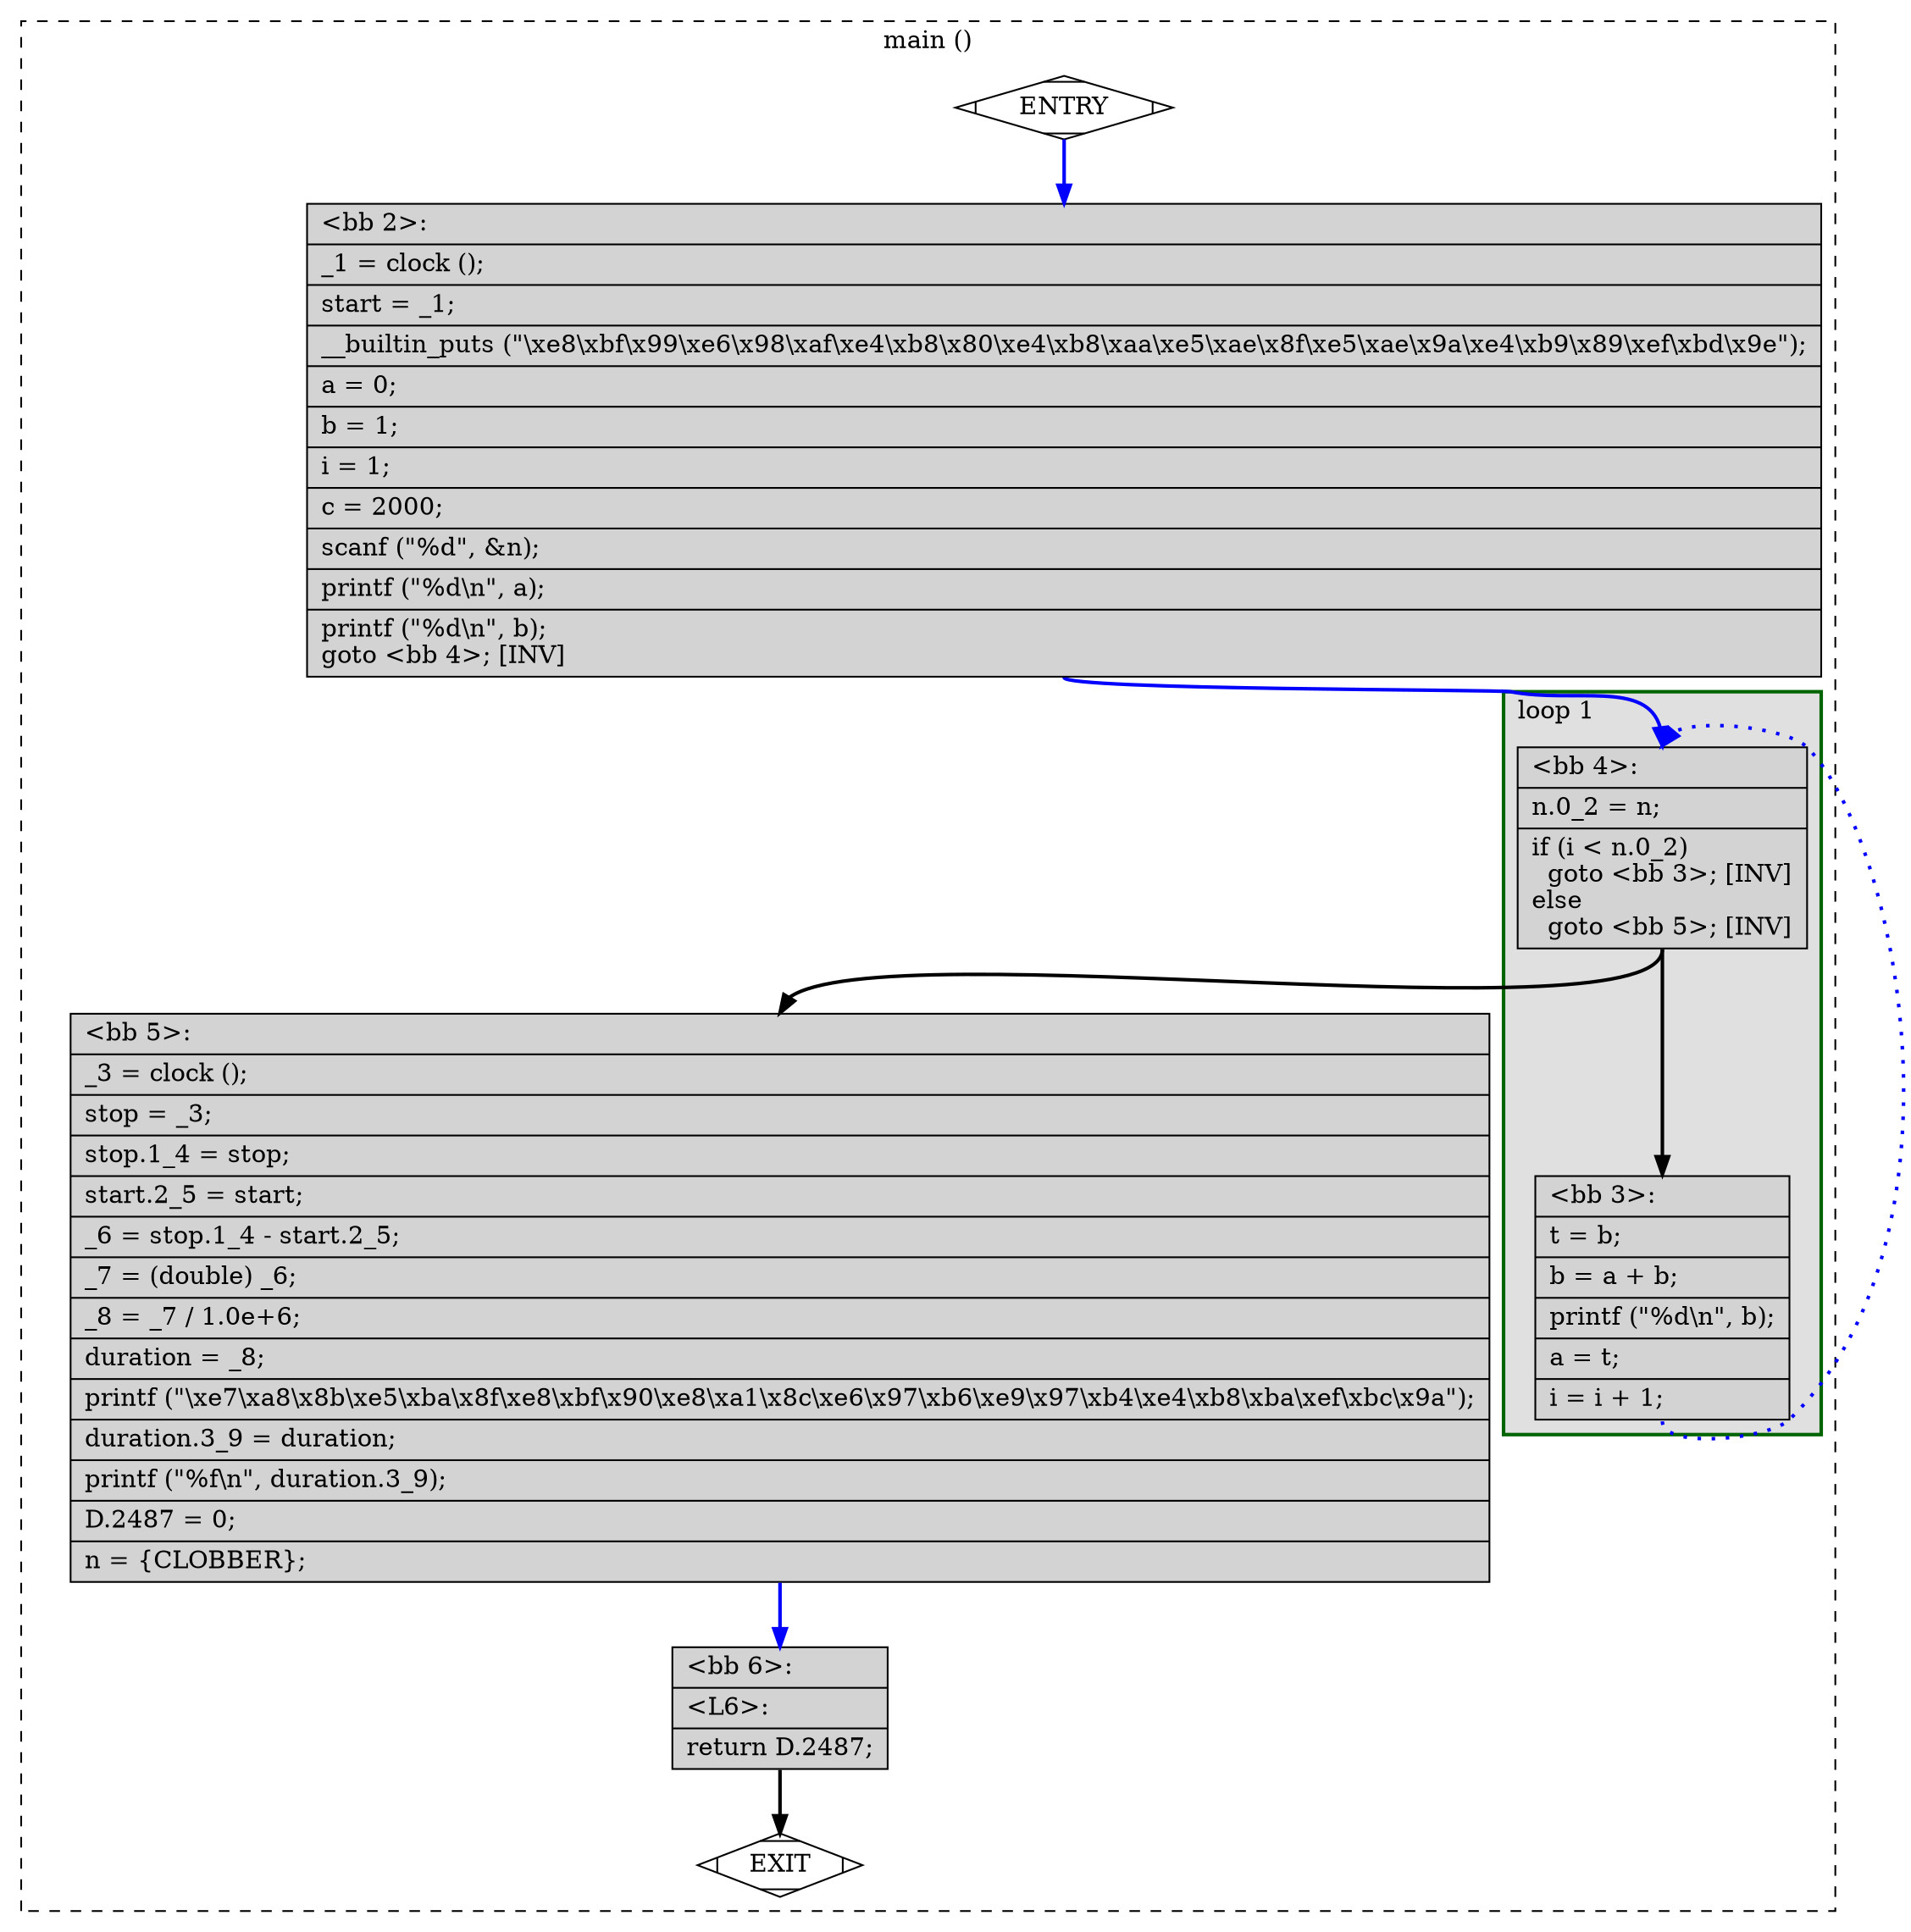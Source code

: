 digraph "a-main.c.017t.ompexp" {
overlap=false;
subgraph "cluster_main" {
	style="dashed";
	color="black";
	label="main ()";
	subgraph cluster_0_1 {
	style="filled";
	color="darkgreen";
	fillcolor="grey88";
	label="loop 1";
	labeljust=l;
	penwidth=2;
	fn_0_basic_block_4 [shape=record,style=filled,fillcolor=lightgrey,label="{\<bb\ 4\>:\l\
|n.0_2\ =\ n;\l\
|if\ (i\ \<\ n.0_2)\l\
\ \ goto\ \<bb\ 3\>;\ [INV]\l\
else\l\
\ \ goto\ \<bb\ 5\>;\ [INV]\l\
}"];

	fn_0_basic_block_3 [shape=record,style=filled,fillcolor=lightgrey,label="{\<bb\ 3\>:\l\
|t\ =\ b;\l\
|b\ =\ a\ +\ b;\l\
|printf\ (\"%d\\n\",\ b);\l\
|a\ =\ t;\l\
|i\ =\ i\ +\ 1;\l\
}"];

	}
	fn_0_basic_block_0 [shape=Mdiamond,style=filled,fillcolor=white,label="ENTRY"];

	fn_0_basic_block_1 [shape=Mdiamond,style=filled,fillcolor=white,label="EXIT"];

	fn_0_basic_block_2 [shape=record,style=filled,fillcolor=lightgrey,label="{\<bb\ 2\>:\l\
|_1\ =\ clock\ ();\l\
|start\ =\ _1;\l\
|__builtin_puts\ (\"\\xe8\\xbf\\x99\\xe6\\x98\\xaf\\xe4\\xb8\\x80\\xe4\\xb8\\xaa\\xe5\\xae\\x8f\\xe5\\xae\\x9a\\xe4\\xb9\\x89\\xef\\xbd\\x9e\");\l\
|a\ =\ 0;\l\
|b\ =\ 1;\l\
|i\ =\ 1;\l\
|c\ =\ 2000;\l\
|scanf\ (\"%d\",\ &n);\l\
|printf\ (\"%d\\n\",\ a);\l\
|printf\ (\"%d\\n\",\ b);\l\
goto\ \<bb\ 4\>;\ [INV]\l\
}"];

	fn_0_basic_block_5 [shape=record,style=filled,fillcolor=lightgrey,label="{\<bb\ 5\>:\l\
|_3\ =\ clock\ ();\l\
|stop\ =\ _3;\l\
|stop.1_4\ =\ stop;\l\
|start.2_5\ =\ start;\l\
|_6\ =\ stop.1_4\ -\ start.2_5;\l\
|_7\ =\ (double)\ _6;\l\
|_8\ =\ _7\ /\ 1.0e+6;\l\
|duration\ =\ _8;\l\
|printf\ (\"\\xe7\\xa8\\x8b\\xe5\\xba\\x8f\\xe8\\xbf\\x90\\xe8\\xa1\\x8c\\xe6\\x97\\xb6\\xe9\\x97\\xb4\\xe4\\xb8\\xba\\xef\\xbc\\x9a\");\l\
|duration.3_9\ =\ duration;\l\
|printf\ (\"%f\\n\",\ duration.3_9);\l\
|D.2487\ =\ 0;\l\
|n\ =\ \{CLOBBER\};\l\
}"];

	fn_0_basic_block_6 [shape=record,style=filled,fillcolor=lightgrey,label="{\<bb\ 6\>:\l\
|\<L6\>:\l\
|return\ D.2487;\l\
}"];

	fn_0_basic_block_0:s -> fn_0_basic_block_2:n [style="solid,bold",color=blue,weight=100,constraint=true];
	fn_0_basic_block_2:s -> fn_0_basic_block_4:n [style="solid,bold",color=blue,weight=100,constraint=true];
	fn_0_basic_block_3:s -> fn_0_basic_block_4:n [style="dotted,bold",color=blue,weight=10,constraint=false];
	fn_0_basic_block_4:s -> fn_0_basic_block_3:n [style="solid,bold",color=black,weight=10,constraint=true];
	fn_0_basic_block_4:s -> fn_0_basic_block_5:n [style="solid,bold",color=black,weight=10,constraint=true];
	fn_0_basic_block_5:s -> fn_0_basic_block_6:n [style="solid,bold",color=blue,weight=100,constraint=true];
	fn_0_basic_block_6:s -> fn_0_basic_block_1:n [style="solid,bold",color=black,weight=10,constraint=true];
	fn_0_basic_block_0:s -> fn_0_basic_block_1:n [style="invis",constraint=true];
}
}

